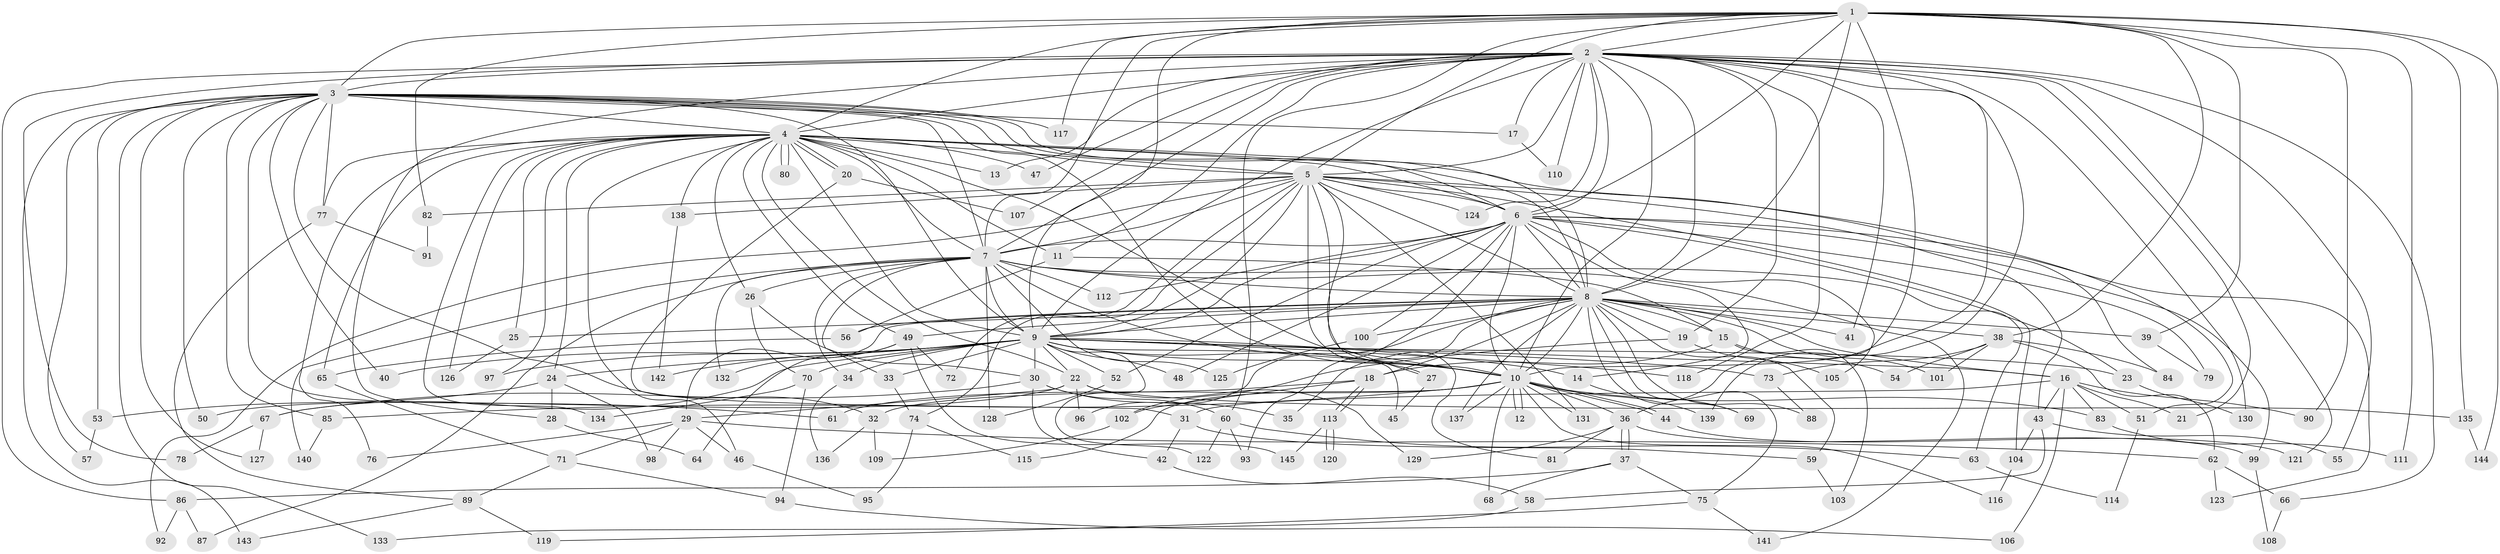 // coarse degree distribution, {35: 0.009900990099009901, 20: 0.009900990099009901, 30: 0.009900990099009901, 3: 0.12871287128712872, 1: 0.04950495049504951, 7: 0.009900990099009901, 2: 0.5841584158415841, 4: 0.07920792079207921, 5: 0.039603960396039604, 6: 0.0297029702970297, 27: 0.009900990099009901, 10: 0.009900990099009901, 8: 0.019801980198019802, 21: 0.009900990099009901}
// Generated by graph-tools (version 1.1) at 2025/46/03/04/25 21:46:33]
// undirected, 145 vertices, 315 edges
graph export_dot {
graph [start="1"]
  node [color=gray90,style=filled];
  1;
  2;
  3;
  4;
  5;
  6;
  7;
  8;
  9;
  10;
  11;
  12;
  13;
  14;
  15;
  16;
  17;
  18;
  19;
  20;
  21;
  22;
  23;
  24;
  25;
  26;
  27;
  28;
  29;
  30;
  31;
  32;
  33;
  34;
  35;
  36;
  37;
  38;
  39;
  40;
  41;
  42;
  43;
  44;
  45;
  46;
  47;
  48;
  49;
  50;
  51;
  52;
  53;
  54;
  55;
  56;
  57;
  58;
  59;
  60;
  61;
  62;
  63;
  64;
  65;
  66;
  67;
  68;
  69;
  70;
  71;
  72;
  73;
  74;
  75;
  76;
  77;
  78;
  79;
  80;
  81;
  82;
  83;
  84;
  85;
  86;
  87;
  88;
  89;
  90;
  91;
  92;
  93;
  94;
  95;
  96;
  97;
  98;
  99;
  100;
  101;
  102;
  103;
  104;
  105;
  106;
  107;
  108;
  109;
  110;
  111;
  112;
  113;
  114;
  115;
  116;
  117;
  118;
  119;
  120;
  121;
  122;
  123;
  124;
  125;
  126;
  127;
  128;
  129;
  130;
  131;
  132;
  133;
  134;
  135;
  136;
  137;
  138;
  139;
  140;
  141;
  142;
  143;
  144;
  145;
  1 -- 2;
  1 -- 3;
  1 -- 4;
  1 -- 5;
  1 -- 6;
  1 -- 7;
  1 -- 8;
  1 -- 9;
  1 -- 10;
  1 -- 38;
  1 -- 39;
  1 -- 60;
  1 -- 82;
  1 -- 90;
  1 -- 111;
  1 -- 117;
  1 -- 135;
  1 -- 144;
  2 -- 3;
  2 -- 4;
  2 -- 5;
  2 -- 6;
  2 -- 7;
  2 -- 8;
  2 -- 9;
  2 -- 10;
  2 -- 11;
  2 -- 13;
  2 -- 17;
  2 -- 19;
  2 -- 21;
  2 -- 28;
  2 -- 36;
  2 -- 41;
  2 -- 47;
  2 -- 55;
  2 -- 66;
  2 -- 78;
  2 -- 86;
  2 -- 107;
  2 -- 110;
  2 -- 118;
  2 -- 121;
  2 -- 124;
  2 -- 130;
  2 -- 139;
  3 -- 4;
  3 -- 5;
  3 -- 6;
  3 -- 7;
  3 -- 8;
  3 -- 9;
  3 -- 10;
  3 -- 17;
  3 -- 32;
  3 -- 40;
  3 -- 50;
  3 -- 53;
  3 -- 57;
  3 -- 61;
  3 -- 77;
  3 -- 85;
  3 -- 117;
  3 -- 127;
  3 -- 133;
  3 -- 143;
  4 -- 5;
  4 -- 6;
  4 -- 7;
  4 -- 8;
  4 -- 9;
  4 -- 10;
  4 -- 11;
  4 -- 13;
  4 -- 20;
  4 -- 20;
  4 -- 22;
  4 -- 24;
  4 -- 25;
  4 -- 26;
  4 -- 46;
  4 -- 47;
  4 -- 49;
  4 -- 65;
  4 -- 76;
  4 -- 77;
  4 -- 80;
  4 -- 80;
  4 -- 84;
  4 -- 97;
  4 -- 126;
  4 -- 134;
  4 -- 138;
  5 -- 6;
  5 -- 7;
  5 -- 8;
  5 -- 9;
  5 -- 10;
  5 -- 27;
  5 -- 43;
  5 -- 51;
  5 -- 72;
  5 -- 74;
  5 -- 81;
  5 -- 82;
  5 -- 92;
  5 -- 104;
  5 -- 124;
  5 -- 131;
  5 -- 138;
  6 -- 7;
  6 -- 8;
  6 -- 9;
  6 -- 10;
  6 -- 14;
  6 -- 23;
  6 -- 48;
  6 -- 52;
  6 -- 79;
  6 -- 93;
  6 -- 99;
  6 -- 100;
  6 -- 105;
  6 -- 112;
  6 -- 123;
  7 -- 8;
  7 -- 9;
  7 -- 10;
  7 -- 26;
  7 -- 33;
  7 -- 34;
  7 -- 63;
  7 -- 87;
  7 -- 112;
  7 -- 125;
  7 -- 128;
  7 -- 132;
  7 -- 140;
  7 -- 141;
  8 -- 9;
  8 -- 10;
  8 -- 15;
  8 -- 16;
  8 -- 18;
  8 -- 19;
  8 -- 25;
  8 -- 29;
  8 -- 35;
  8 -- 38;
  8 -- 39;
  8 -- 41;
  8 -- 49;
  8 -- 56;
  8 -- 59;
  8 -- 69;
  8 -- 75;
  8 -- 88;
  8 -- 96;
  8 -- 100;
  8 -- 101;
  8 -- 137;
  9 -- 10;
  9 -- 14;
  9 -- 16;
  9 -- 22;
  9 -- 23;
  9 -- 24;
  9 -- 27;
  9 -- 30;
  9 -- 33;
  9 -- 34;
  9 -- 40;
  9 -- 45;
  9 -- 48;
  9 -- 52;
  9 -- 67;
  9 -- 70;
  9 -- 73;
  9 -- 97;
  9 -- 118;
  9 -- 122;
  9 -- 142;
  10 -- 12;
  10 -- 12;
  10 -- 36;
  10 -- 44;
  10 -- 44;
  10 -- 61;
  10 -- 68;
  10 -- 83;
  10 -- 85;
  10 -- 115;
  10 -- 116;
  10 -- 131;
  10 -- 137;
  10 -- 139;
  11 -- 15;
  11 -- 56;
  14 -- 69;
  15 -- 18;
  15 -- 54;
  15 -- 103;
  16 -- 21;
  16 -- 31;
  16 -- 43;
  16 -- 51;
  16 -- 83;
  16 -- 90;
  16 -- 106;
  17 -- 110;
  18 -- 32;
  18 -- 102;
  18 -- 113;
  18 -- 113;
  19 -- 102;
  19 -- 105;
  20 -- 31;
  20 -- 107;
  22 -- 29;
  22 -- 50;
  22 -- 96;
  22 -- 129;
  22 -- 135;
  23 -- 130;
  24 -- 28;
  24 -- 53;
  24 -- 98;
  25 -- 126;
  26 -- 30;
  26 -- 70;
  27 -- 45;
  28 -- 64;
  29 -- 46;
  29 -- 62;
  29 -- 71;
  29 -- 76;
  29 -- 98;
  30 -- 35;
  30 -- 42;
  30 -- 60;
  30 -- 67;
  31 -- 42;
  31 -- 59;
  32 -- 109;
  32 -- 136;
  33 -- 74;
  34 -- 136;
  36 -- 37;
  36 -- 37;
  36 -- 81;
  36 -- 99;
  36 -- 129;
  37 -- 68;
  37 -- 75;
  37 -- 86;
  38 -- 54;
  38 -- 62;
  38 -- 73;
  38 -- 84;
  38 -- 101;
  39 -- 79;
  42 -- 58;
  43 -- 55;
  43 -- 58;
  43 -- 104;
  44 -- 121;
  46 -- 95;
  49 -- 64;
  49 -- 72;
  49 -- 132;
  49 -- 145;
  51 -- 114;
  52 -- 128;
  53 -- 57;
  56 -- 65;
  58 -- 133;
  59 -- 103;
  60 -- 63;
  60 -- 93;
  60 -- 122;
  62 -- 66;
  62 -- 123;
  63 -- 114;
  65 -- 71;
  66 -- 108;
  67 -- 78;
  67 -- 127;
  70 -- 94;
  70 -- 134;
  71 -- 89;
  71 -- 94;
  73 -- 88;
  74 -- 95;
  74 -- 115;
  75 -- 119;
  75 -- 141;
  77 -- 89;
  77 -- 91;
  82 -- 91;
  83 -- 111;
  85 -- 140;
  86 -- 87;
  86 -- 92;
  89 -- 119;
  89 -- 143;
  94 -- 106;
  99 -- 108;
  100 -- 125;
  102 -- 109;
  104 -- 116;
  113 -- 120;
  113 -- 120;
  113 -- 145;
  135 -- 144;
  138 -- 142;
}
